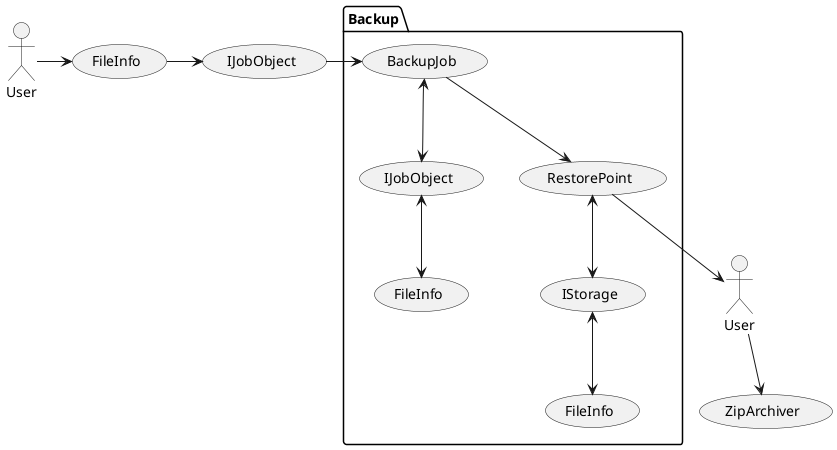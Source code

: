 ﻿@startuml

actor User as UserSender
actor User as UserTaker


package Backup {
    usecase BackupJob
    usecase IJobObject
    usecase RestorePoint  
    usecase IStorage
    usecase FileInfo as FileStorageInfo
    usecase FileInfo as FileJobObjectInfo
}

usecase FileInfo as FileUserInfo
usecase IJobObject as JobObjectUser
usecase ZipArchiver

BackupJob <--> IJobObject
BackupJob --> RestorePoint
RestorePoint <--> IStorage
IStorage <--> FileStorageInfo
IJobObject <--> FileJobObjectInfo

UserSender -> FileUserInfo
FileUserInfo -> JobObjectUser
JobObjectUser -> BackupJob
RestorePoint --> UserTaker
UserTaker --> ZipArchiver

@enduml